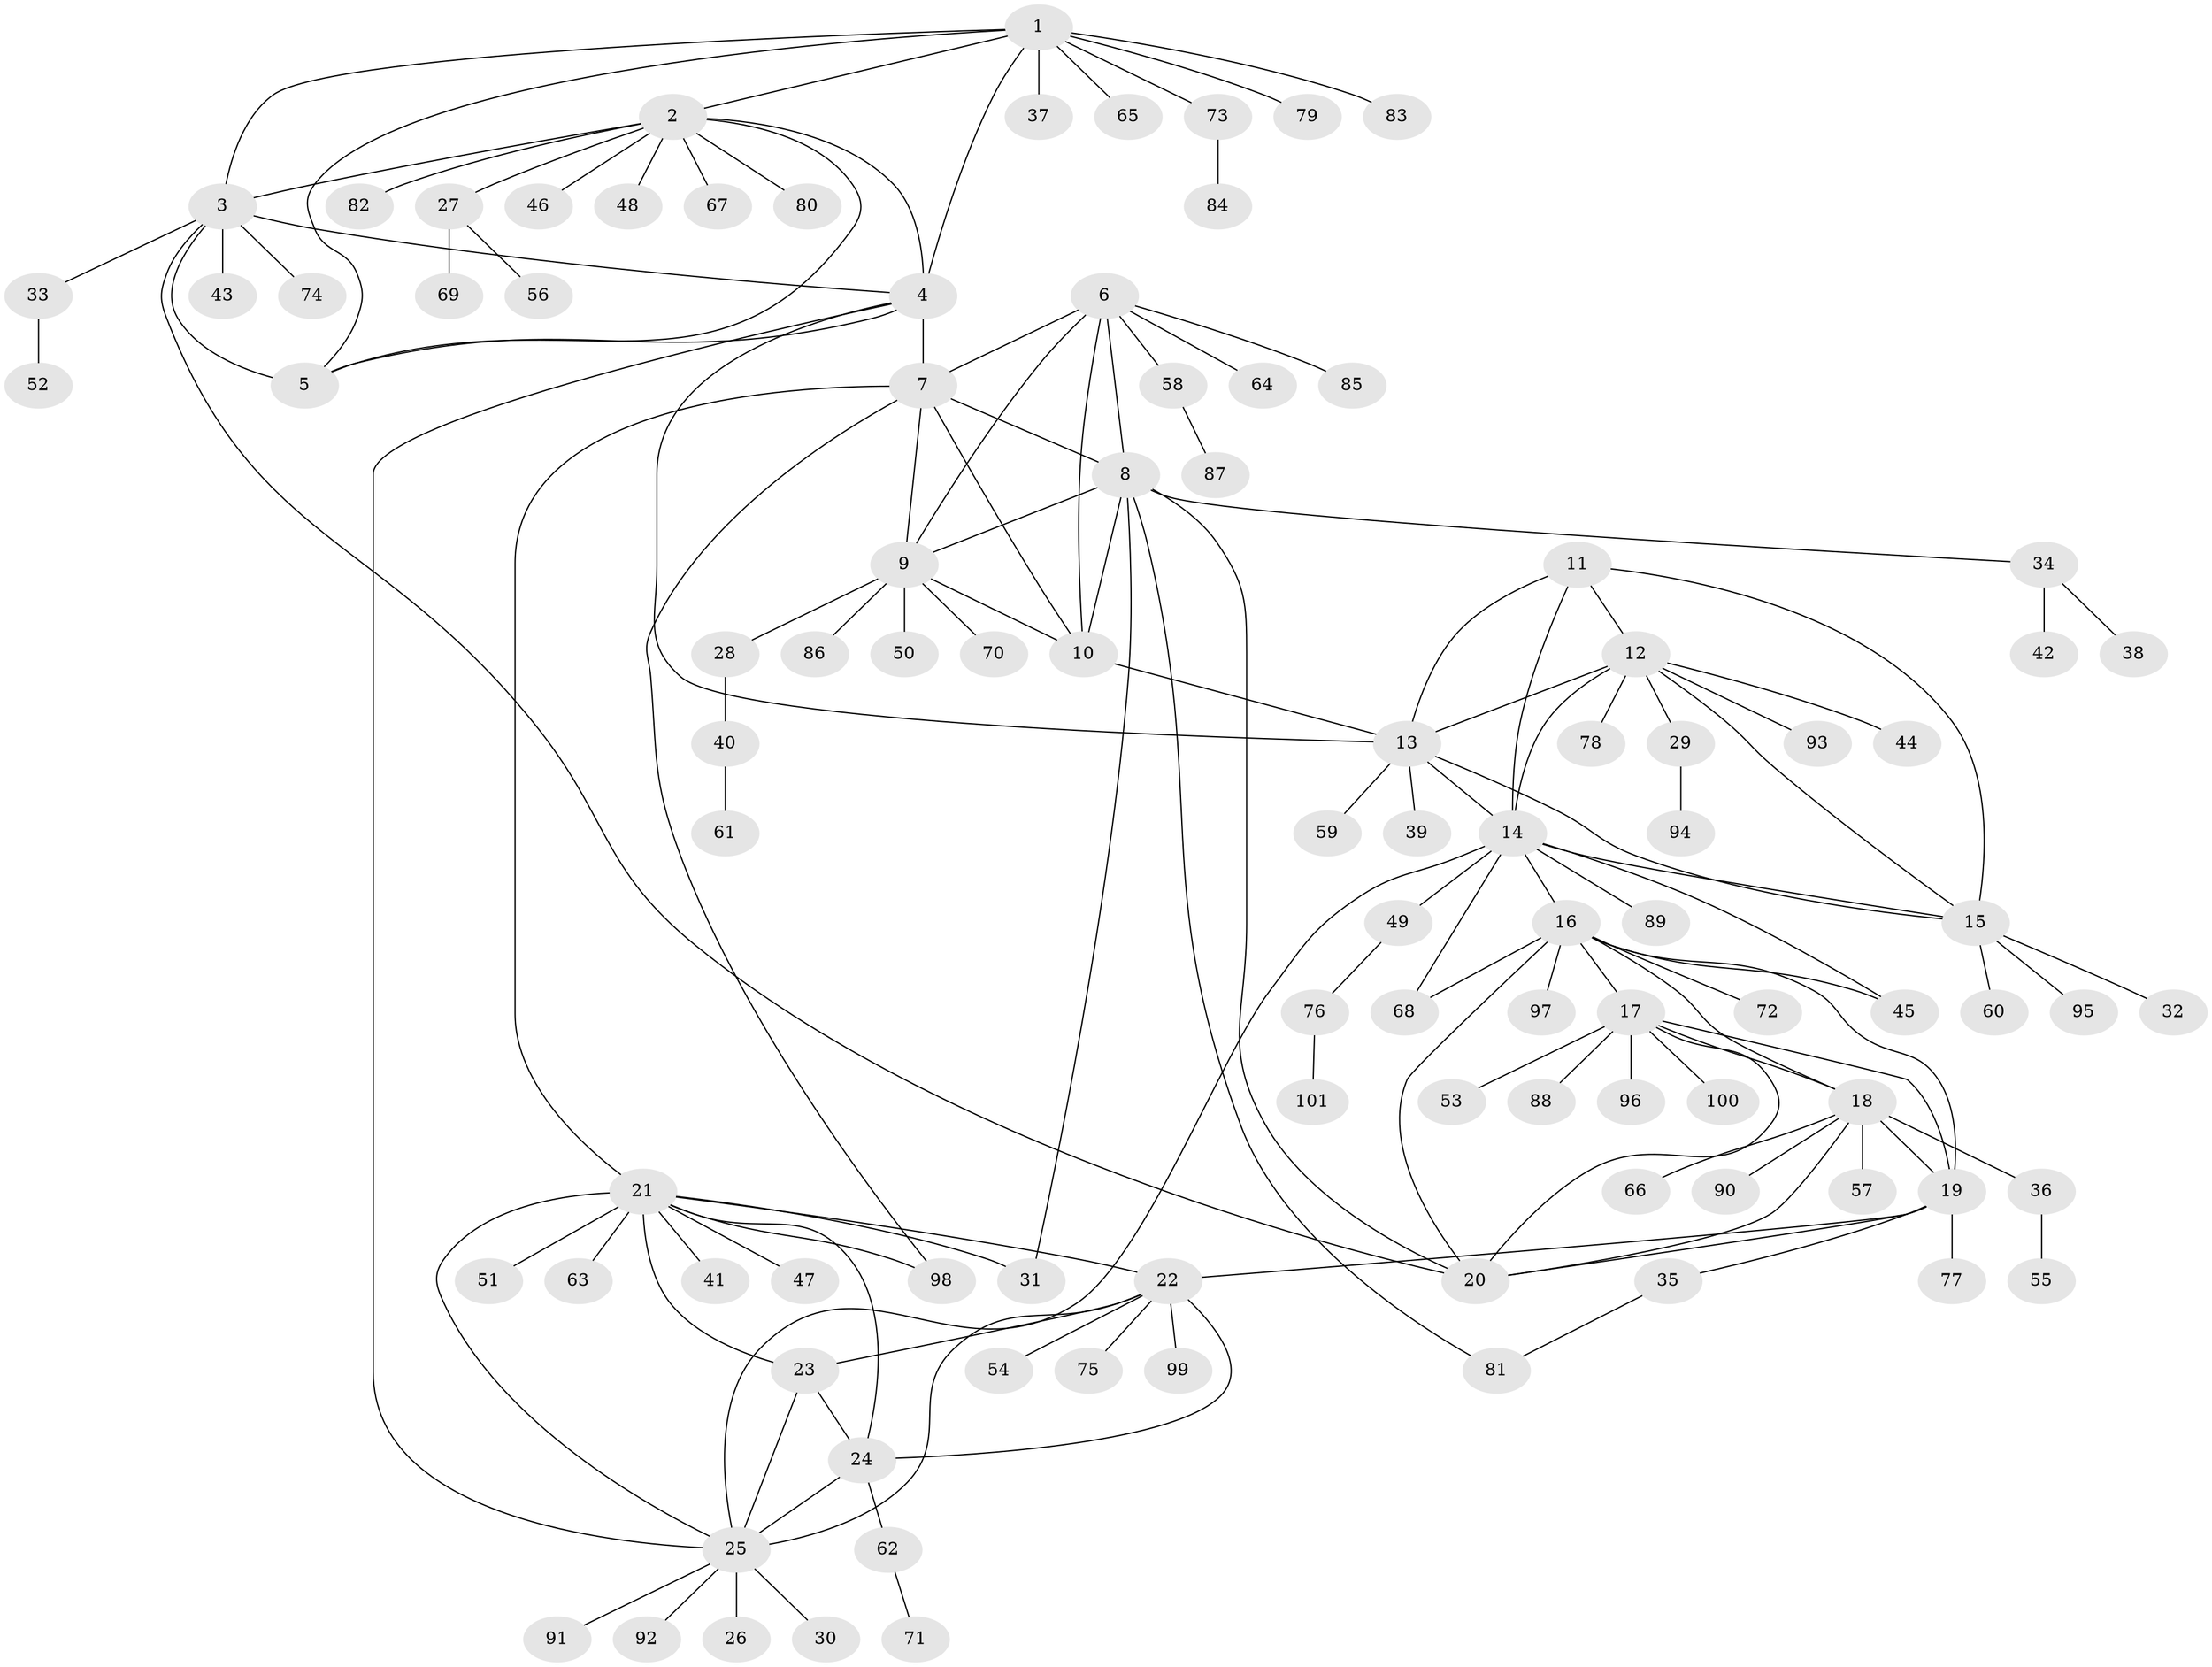 // coarse degree distribution, {16: 0.014285714285714285, 4: 0.014285714285714285, 7: 0.014285714285714285, 3: 0.014285714285714285, 10: 0.02857142857142857, 6: 0.02857142857142857, 5: 0.02857142857142857, 2: 0.02857142857142857, 1: 0.8, 9: 0.014285714285714285, 17: 0.014285714285714285}
// Generated by graph-tools (version 1.1) at 2025/58/03/04/25 21:58:31]
// undirected, 101 vertices, 141 edges
graph export_dot {
graph [start="1"]
  node [color=gray90,style=filled];
  1;
  2;
  3;
  4;
  5;
  6;
  7;
  8;
  9;
  10;
  11;
  12;
  13;
  14;
  15;
  16;
  17;
  18;
  19;
  20;
  21;
  22;
  23;
  24;
  25;
  26;
  27;
  28;
  29;
  30;
  31;
  32;
  33;
  34;
  35;
  36;
  37;
  38;
  39;
  40;
  41;
  42;
  43;
  44;
  45;
  46;
  47;
  48;
  49;
  50;
  51;
  52;
  53;
  54;
  55;
  56;
  57;
  58;
  59;
  60;
  61;
  62;
  63;
  64;
  65;
  66;
  67;
  68;
  69;
  70;
  71;
  72;
  73;
  74;
  75;
  76;
  77;
  78;
  79;
  80;
  81;
  82;
  83;
  84;
  85;
  86;
  87;
  88;
  89;
  90;
  91;
  92;
  93;
  94;
  95;
  96;
  97;
  98;
  99;
  100;
  101;
  1 -- 2;
  1 -- 3;
  1 -- 4;
  1 -- 5;
  1 -- 37;
  1 -- 65;
  1 -- 73;
  1 -- 79;
  1 -- 83;
  2 -- 3;
  2 -- 4;
  2 -- 5;
  2 -- 27;
  2 -- 46;
  2 -- 48;
  2 -- 67;
  2 -- 80;
  2 -- 82;
  3 -- 4;
  3 -- 5;
  3 -- 20;
  3 -- 33;
  3 -- 43;
  3 -- 74;
  4 -- 5;
  4 -- 7;
  4 -- 13;
  4 -- 25;
  6 -- 7;
  6 -- 8;
  6 -- 9;
  6 -- 10;
  6 -- 58;
  6 -- 64;
  6 -- 85;
  7 -- 8;
  7 -- 9;
  7 -- 10;
  7 -- 21;
  7 -- 98;
  8 -- 9;
  8 -- 10;
  8 -- 20;
  8 -- 31;
  8 -- 34;
  8 -- 81;
  9 -- 10;
  9 -- 28;
  9 -- 50;
  9 -- 70;
  9 -- 86;
  10 -- 13;
  11 -- 12;
  11 -- 13;
  11 -- 14;
  11 -- 15;
  12 -- 13;
  12 -- 14;
  12 -- 15;
  12 -- 29;
  12 -- 44;
  12 -- 78;
  12 -- 93;
  13 -- 14;
  13 -- 15;
  13 -- 39;
  13 -- 59;
  14 -- 15;
  14 -- 16;
  14 -- 25;
  14 -- 45;
  14 -- 49;
  14 -- 68;
  14 -- 89;
  15 -- 32;
  15 -- 60;
  15 -- 95;
  16 -- 17;
  16 -- 18;
  16 -- 19;
  16 -- 20;
  16 -- 45;
  16 -- 68;
  16 -- 72;
  16 -- 97;
  17 -- 18;
  17 -- 19;
  17 -- 20;
  17 -- 53;
  17 -- 88;
  17 -- 96;
  17 -- 100;
  18 -- 19;
  18 -- 20;
  18 -- 36;
  18 -- 57;
  18 -- 66;
  18 -- 90;
  19 -- 20;
  19 -- 22;
  19 -- 35;
  19 -- 77;
  21 -- 22;
  21 -- 23;
  21 -- 24;
  21 -- 25;
  21 -- 31;
  21 -- 41;
  21 -- 47;
  21 -- 51;
  21 -- 63;
  21 -- 98;
  22 -- 23;
  22 -- 24;
  22 -- 25;
  22 -- 54;
  22 -- 75;
  22 -- 99;
  23 -- 24;
  23 -- 25;
  24 -- 25;
  24 -- 62;
  25 -- 26;
  25 -- 30;
  25 -- 91;
  25 -- 92;
  27 -- 56;
  27 -- 69;
  28 -- 40;
  29 -- 94;
  33 -- 52;
  34 -- 38;
  34 -- 42;
  35 -- 81;
  36 -- 55;
  40 -- 61;
  49 -- 76;
  58 -- 87;
  62 -- 71;
  73 -- 84;
  76 -- 101;
}
